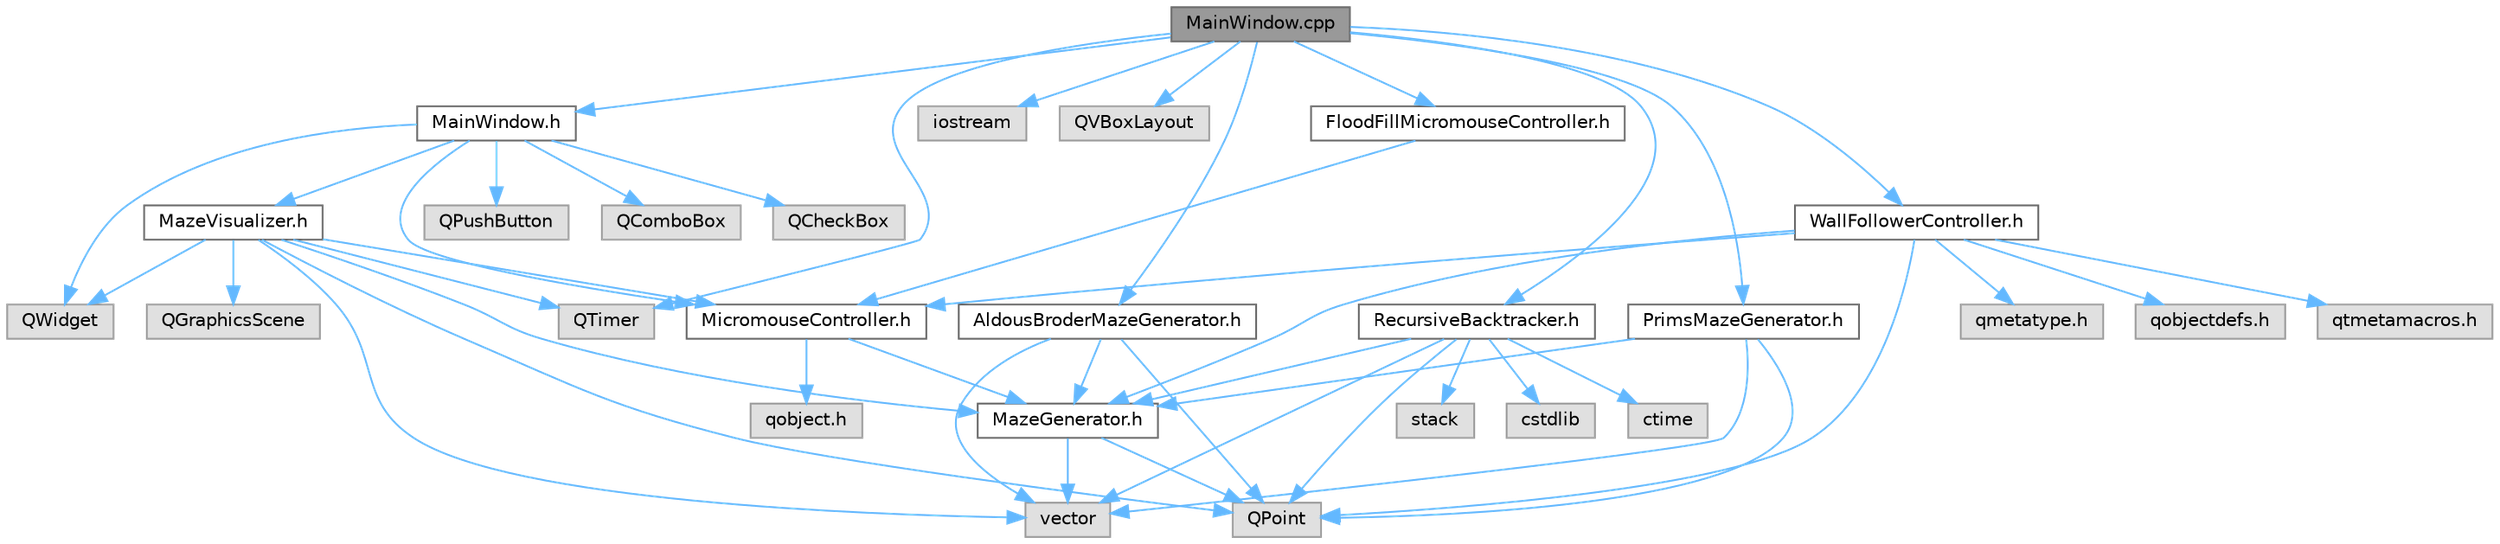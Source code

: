 digraph "MainWindow.cpp"
{
 // LATEX_PDF_SIZE
  bgcolor="transparent";
  edge [fontname=Helvetica,fontsize=10,labelfontname=Helvetica,labelfontsize=10];
  node [fontname=Helvetica,fontsize=10,shape=box,height=0.2,width=0.4];
  Node1 [id="Node000001",label="MainWindow.cpp",height=0.2,width=0.4,color="gray40", fillcolor="grey60", style="filled", fontcolor="black",tooltip=" "];
  Node1 -> Node2 [id="edge46_Node000001_Node000002",color="steelblue1",style="solid",tooltip=" "];
  Node2 [id="Node000002",label="MainWindow.h",height=0.2,width=0.4,color="grey40", fillcolor="white", style="filled",URL="$_main_window_8h.html",tooltip=" "];
  Node2 -> Node3 [id="edge47_Node000002_Node000003",color="steelblue1",style="solid",tooltip=" "];
  Node3 [id="Node000003",label="QWidget",height=0.2,width=0.4,color="grey60", fillcolor="#E0E0E0", style="filled",tooltip=" "];
  Node2 -> Node4 [id="edge48_Node000002_Node000004",color="steelblue1",style="solid",tooltip=" "];
  Node4 [id="Node000004",label="MazeVisualizer.h",height=0.2,width=0.4,color="grey40", fillcolor="white", style="filled",URL="$_maze_visualizer_8h.html",tooltip=" "];
  Node4 -> Node3 [id="edge49_Node000004_Node000003",color="steelblue1",style="solid",tooltip=" "];
  Node4 -> Node5 [id="edge50_Node000004_Node000005",color="steelblue1",style="solid",tooltip=" "];
  Node5 [id="Node000005",label="QGraphicsScene",height=0.2,width=0.4,color="grey60", fillcolor="#E0E0E0", style="filled",tooltip=" "];
  Node4 -> Node6 [id="edge51_Node000004_Node000006",color="steelblue1",style="solid",tooltip=" "];
  Node6 [id="Node000006",label="MazeGenerator.h",height=0.2,width=0.4,color="grey40", fillcolor="white", style="filled",URL="$_maze_generator_8h.html",tooltip=" "];
  Node6 -> Node7 [id="edge52_Node000006_Node000007",color="steelblue1",style="solid",tooltip=" "];
  Node7 [id="Node000007",label="vector",height=0.2,width=0.4,color="grey60", fillcolor="#E0E0E0", style="filled",tooltip=" "];
  Node6 -> Node8 [id="edge53_Node000006_Node000008",color="steelblue1",style="solid",tooltip=" "];
  Node8 [id="Node000008",label="QPoint",height=0.2,width=0.4,color="grey60", fillcolor="#E0E0E0", style="filled",tooltip=" "];
  Node4 -> Node9 [id="edge54_Node000004_Node000009",color="steelblue1",style="solid",tooltip=" "];
  Node9 [id="Node000009",label="QTimer",height=0.2,width=0.4,color="grey60", fillcolor="#E0E0E0", style="filled",tooltip=" "];
  Node4 -> Node8 [id="edge55_Node000004_Node000008",color="steelblue1",style="solid",tooltip=" "];
  Node4 -> Node7 [id="edge56_Node000004_Node000007",color="steelblue1",style="solid",tooltip=" "];
  Node4 -> Node10 [id="edge57_Node000004_Node000010",color="steelblue1",style="solid",tooltip=" "];
  Node10 [id="Node000010",label="MicromouseController.h",height=0.2,width=0.4,color="grey40", fillcolor="white", style="filled",URL="$_micromouse_controller_8h.html",tooltip=" "];
  Node10 -> Node11 [id="edge58_Node000010_Node000011",color="steelblue1",style="solid",tooltip=" "];
  Node11 [id="Node000011",label="qobject.h",height=0.2,width=0.4,color="grey60", fillcolor="#E0E0E0", style="filled",tooltip=" "];
  Node10 -> Node6 [id="edge59_Node000010_Node000006",color="steelblue1",style="solid",tooltip=" "];
  Node2 -> Node10 [id="edge60_Node000002_Node000010",color="steelblue1",style="solid",tooltip=" "];
  Node2 -> Node12 [id="edge61_Node000002_Node000012",color="steelblue1",style="solid",tooltip=" "];
  Node12 [id="Node000012",label="QPushButton",height=0.2,width=0.4,color="grey60", fillcolor="#E0E0E0", style="filled",tooltip=" "];
  Node2 -> Node13 [id="edge62_Node000002_Node000013",color="steelblue1",style="solid",tooltip=" "];
  Node13 [id="Node000013",label="QComboBox",height=0.2,width=0.4,color="grey60", fillcolor="#E0E0E0", style="filled",tooltip=" "];
  Node2 -> Node14 [id="edge63_Node000002_Node000014",color="steelblue1",style="solid",tooltip=" "];
  Node14 [id="Node000014",label="QCheckBox",height=0.2,width=0.4,color="grey60", fillcolor="#E0E0E0", style="filled",tooltip=" "];
  Node1 -> Node15 [id="edge64_Node000001_Node000015",color="steelblue1",style="solid",tooltip=" "];
  Node15 [id="Node000015",label="iostream",height=0.2,width=0.4,color="grey60", fillcolor="#E0E0E0", style="filled",tooltip=" "];
  Node1 -> Node16 [id="edge65_Node000001_Node000016",color="steelblue1",style="solid",tooltip=" "];
  Node16 [id="Node000016",label="QVBoxLayout",height=0.2,width=0.4,color="grey60", fillcolor="#E0E0E0", style="filled",tooltip=" "];
  Node1 -> Node9 [id="edge66_Node000001_Node000009",color="steelblue1",style="solid",tooltip=" "];
  Node1 -> Node17 [id="edge67_Node000001_Node000017",color="steelblue1",style="solid",tooltip=" "];
  Node17 [id="Node000017",label="AldousBroderMazeGenerator.h",height=0.2,width=0.4,color="grey40", fillcolor="white", style="filled",URL="$_aldous_broder_maze_generator_8h.html",tooltip=" "];
  Node17 -> Node7 [id="edge68_Node000017_Node000007",color="steelblue1",style="solid",tooltip=" "];
  Node17 -> Node8 [id="edge69_Node000017_Node000008",color="steelblue1",style="solid",tooltip=" "];
  Node17 -> Node6 [id="edge70_Node000017_Node000006",color="steelblue1",style="solid",tooltip=" "];
  Node1 -> Node18 [id="edge71_Node000001_Node000018",color="steelblue1",style="solid",tooltip=" "];
  Node18 [id="Node000018",label="FloodFillMicromouseController.h",height=0.2,width=0.4,color="grey40", fillcolor="white", style="filled",URL="$_flood_fill_micromouse_controller_8h.html",tooltip=" "];
  Node18 -> Node10 [id="edge72_Node000018_Node000010",color="steelblue1",style="solid",tooltip=" "];
  Node1 -> Node19 [id="edge73_Node000001_Node000019",color="steelblue1",style="solid",tooltip=" "];
  Node19 [id="Node000019",label="RecursiveBacktracker.h",height=0.2,width=0.4,color="grey40", fillcolor="white", style="filled",URL="$_recursive_backtracker_8h.html",tooltip=" "];
  Node19 -> Node6 [id="edge74_Node000019_Node000006",color="steelblue1",style="solid",tooltip=" "];
  Node19 -> Node20 [id="edge75_Node000019_Node000020",color="steelblue1",style="solid",tooltip=" "];
  Node20 [id="Node000020",label="stack",height=0.2,width=0.4,color="grey60", fillcolor="#E0E0E0", style="filled",tooltip=" "];
  Node19 -> Node21 [id="edge76_Node000019_Node000021",color="steelblue1",style="solid",tooltip=" "];
  Node21 [id="Node000021",label="cstdlib",height=0.2,width=0.4,color="grey60", fillcolor="#E0E0E0", style="filled",tooltip=" "];
  Node19 -> Node22 [id="edge77_Node000019_Node000022",color="steelblue1",style="solid",tooltip=" "];
  Node22 [id="Node000022",label="ctime",height=0.2,width=0.4,color="grey60", fillcolor="#E0E0E0", style="filled",tooltip=" "];
  Node19 -> Node8 [id="edge78_Node000019_Node000008",color="steelblue1",style="solid",tooltip=" "];
  Node19 -> Node7 [id="edge79_Node000019_Node000007",color="steelblue1",style="solid",tooltip=" "];
  Node1 -> Node23 [id="edge80_Node000001_Node000023",color="steelblue1",style="solid",tooltip=" "];
  Node23 [id="Node000023",label="PrimsMazeGenerator.h",height=0.2,width=0.4,color="grey40", fillcolor="white", style="filled",URL="$_prims_maze_generator_8h.html",tooltip=" "];
  Node23 -> Node6 [id="edge81_Node000023_Node000006",color="steelblue1",style="solid",tooltip=" "];
  Node23 -> Node7 [id="edge82_Node000023_Node000007",color="steelblue1",style="solid",tooltip=" "];
  Node23 -> Node8 [id="edge83_Node000023_Node000008",color="steelblue1",style="solid",tooltip=" "];
  Node1 -> Node24 [id="edge84_Node000001_Node000024",color="steelblue1",style="solid",tooltip=" "];
  Node24 [id="Node000024",label="WallFollowerController.h",height=0.2,width=0.4,color="grey40", fillcolor="white", style="filled",URL="$_wall_follower_controller_8h.html",tooltip=" "];
  Node24 -> Node25 [id="edge85_Node000024_Node000025",color="steelblue1",style="solid",tooltip=" "];
  Node25 [id="Node000025",label="qmetatype.h",height=0.2,width=0.4,color="grey60", fillcolor="#E0E0E0", style="filled",tooltip=" "];
  Node24 -> Node26 [id="edge86_Node000024_Node000026",color="steelblue1",style="solid",tooltip=" "];
  Node26 [id="Node000026",label="qobjectdefs.h",height=0.2,width=0.4,color="grey60", fillcolor="#E0E0E0", style="filled",tooltip=" "];
  Node24 -> Node8 [id="edge87_Node000024_Node000008",color="steelblue1",style="solid",tooltip=" "];
  Node24 -> Node27 [id="edge88_Node000024_Node000027",color="steelblue1",style="solid",tooltip=" "];
  Node27 [id="Node000027",label="qtmetamacros.h",height=0.2,width=0.4,color="grey60", fillcolor="#E0E0E0", style="filled",tooltip=" "];
  Node24 -> Node6 [id="edge89_Node000024_Node000006",color="steelblue1",style="solid",tooltip=" "];
  Node24 -> Node10 [id="edge90_Node000024_Node000010",color="steelblue1",style="solid",tooltip=" "];
}
